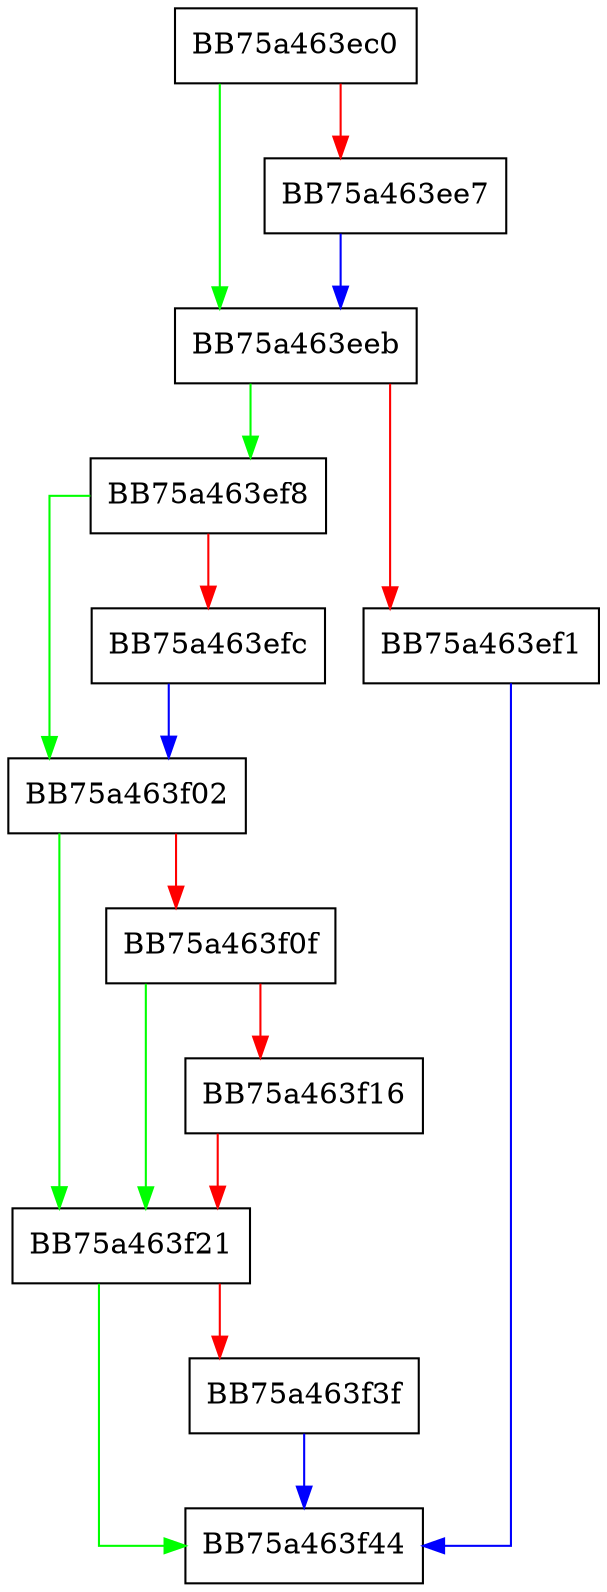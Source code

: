 digraph sqlite3BtreeSetPageSize {
  node [shape="box"];
  graph [splines=ortho];
  BB75a463ec0 -> BB75a463eeb [color="green"];
  BB75a463ec0 -> BB75a463ee7 [color="red"];
  BB75a463ee7 -> BB75a463eeb [color="blue"];
  BB75a463eeb -> BB75a463ef8 [color="green"];
  BB75a463eeb -> BB75a463ef1 [color="red"];
  BB75a463ef1 -> BB75a463f44 [color="blue"];
  BB75a463ef8 -> BB75a463f02 [color="green"];
  BB75a463ef8 -> BB75a463efc [color="red"];
  BB75a463efc -> BB75a463f02 [color="blue"];
  BB75a463f02 -> BB75a463f21 [color="green"];
  BB75a463f02 -> BB75a463f0f [color="red"];
  BB75a463f0f -> BB75a463f21 [color="green"];
  BB75a463f0f -> BB75a463f16 [color="red"];
  BB75a463f16 -> BB75a463f21 [color="red"];
  BB75a463f21 -> BB75a463f44 [color="green"];
  BB75a463f21 -> BB75a463f3f [color="red"];
  BB75a463f3f -> BB75a463f44 [color="blue"];
}